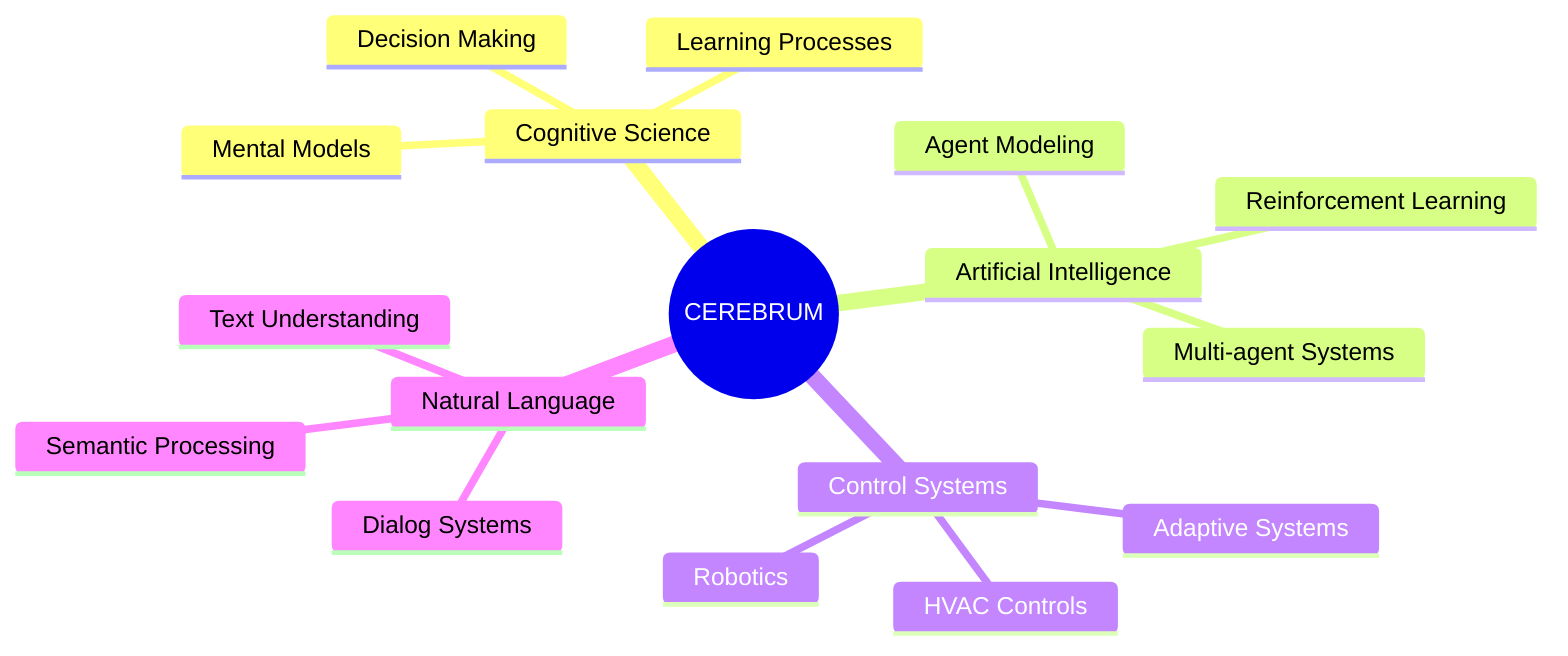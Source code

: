 mindmap
  root((CEREBRUM))
    Cognitive Science
      Mental Models
      Decision Making
      Learning Processes
    Artificial Intelligence
      Agent Modeling
      Reinforcement Learning
      Multi-agent Systems
    Control Systems
      HVAC Controls
      Robotics
      Adaptive Systems
    Natural Language
      Text Understanding
      Semantic Processing
      Dialog Systems